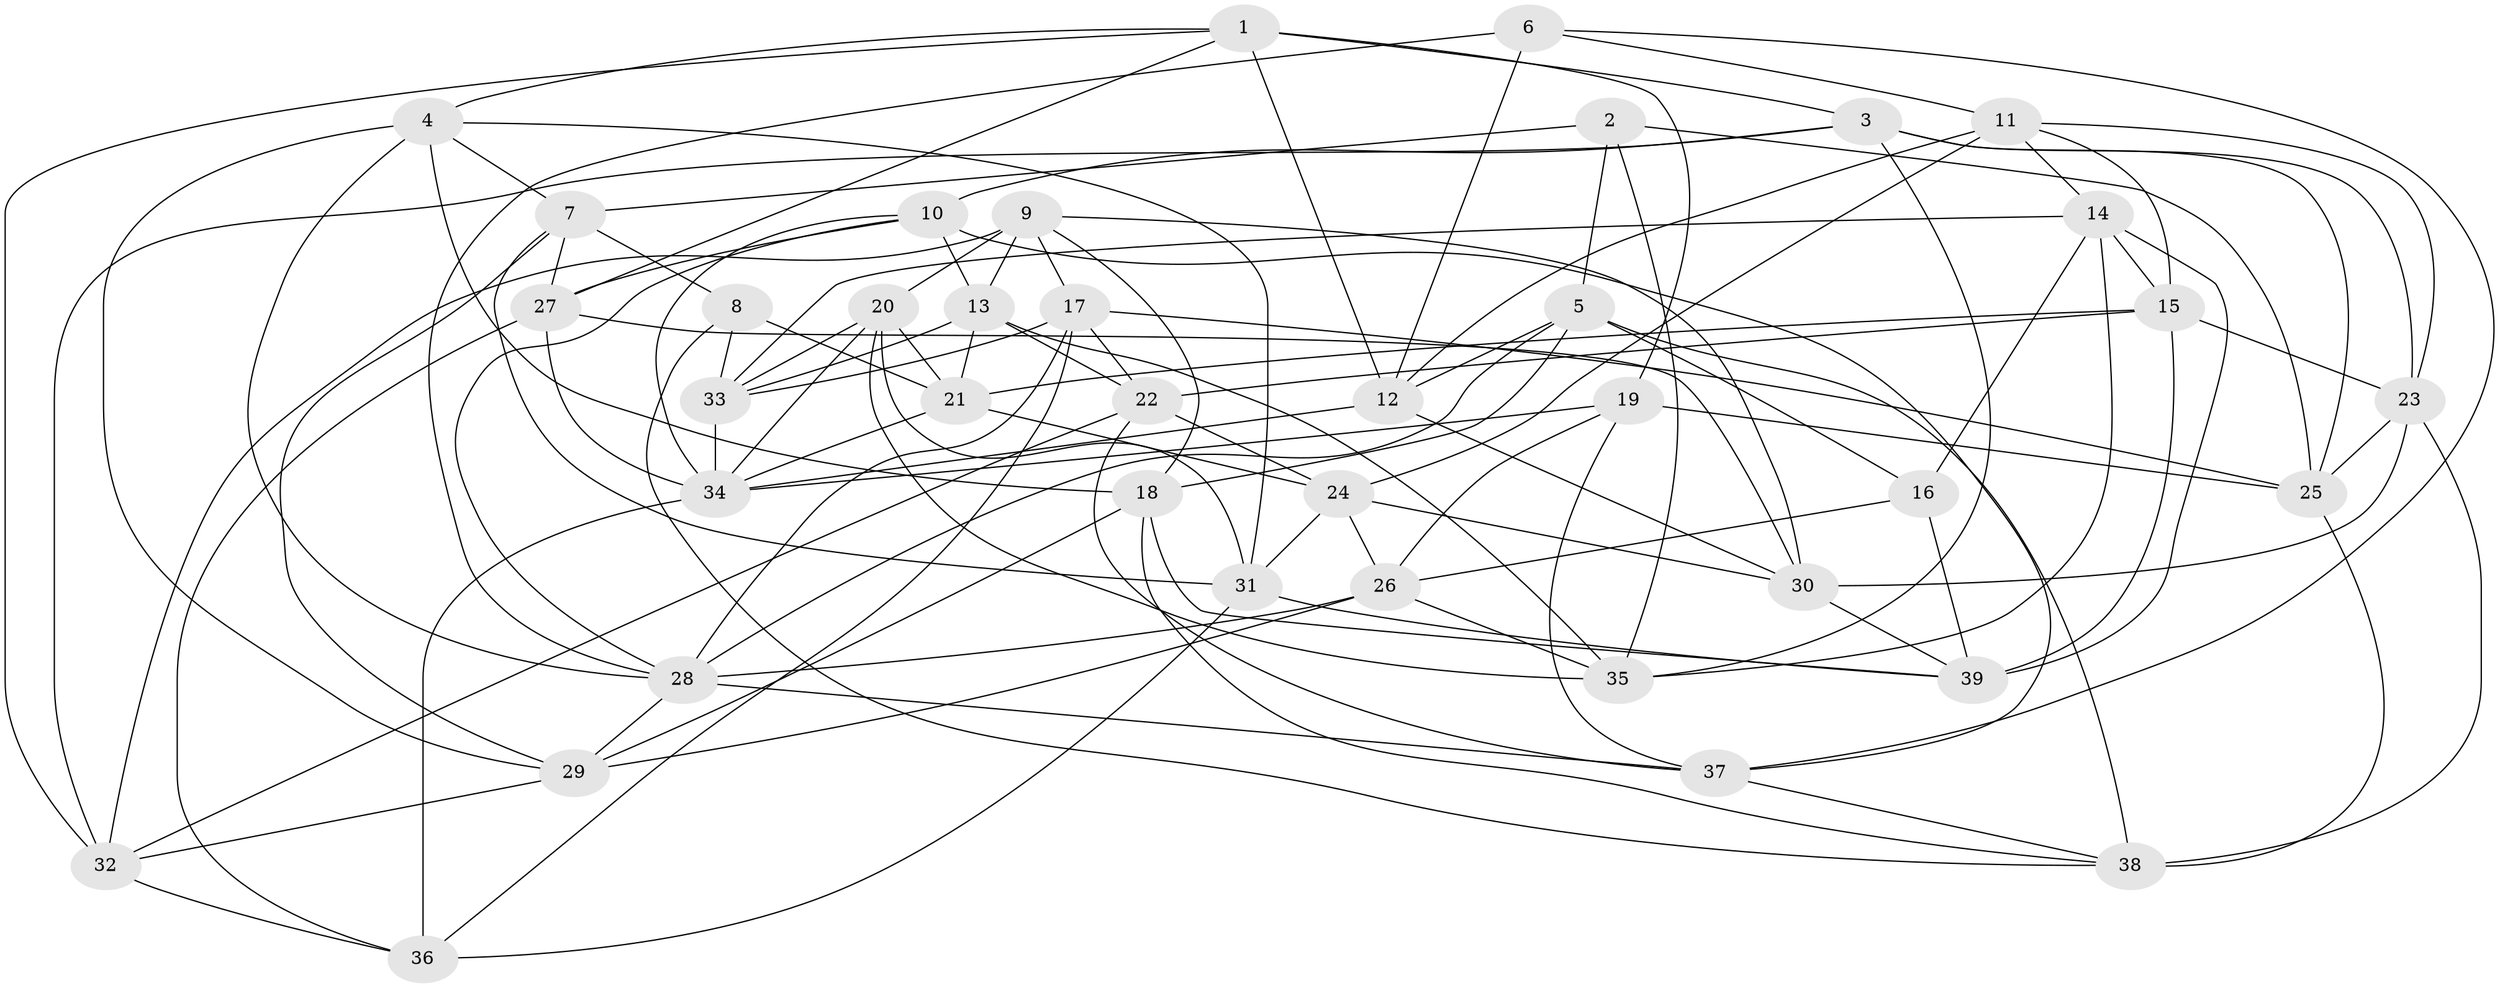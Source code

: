 // original degree distribution, {4: 1.0}
// Generated by graph-tools (version 1.1) at 2025/50/03/09/25 03:50:45]
// undirected, 39 vertices, 114 edges
graph export_dot {
graph [start="1"]
  node [color=gray90,style=filled];
  1;
  2;
  3;
  4;
  5;
  6;
  7;
  8;
  9;
  10;
  11;
  12;
  13;
  14;
  15;
  16;
  17;
  18;
  19;
  20;
  21;
  22;
  23;
  24;
  25;
  26;
  27;
  28;
  29;
  30;
  31;
  32;
  33;
  34;
  35;
  36;
  37;
  38;
  39;
  1 -- 3 [weight=1.0];
  1 -- 4 [weight=1.0];
  1 -- 12 [weight=1.0];
  1 -- 19 [weight=1.0];
  1 -- 27 [weight=1.0];
  1 -- 32 [weight=1.0];
  2 -- 5 [weight=1.0];
  2 -- 7 [weight=1.0];
  2 -- 25 [weight=1.0];
  2 -- 35 [weight=1.0];
  3 -- 10 [weight=1.0];
  3 -- 23 [weight=1.0];
  3 -- 25 [weight=1.0];
  3 -- 32 [weight=1.0];
  3 -- 35 [weight=1.0];
  4 -- 7 [weight=1.0];
  4 -- 18 [weight=1.0];
  4 -- 28 [weight=1.0];
  4 -- 29 [weight=1.0];
  4 -- 31 [weight=1.0];
  5 -- 12 [weight=1.0];
  5 -- 16 [weight=1.0];
  5 -- 18 [weight=1.0];
  5 -- 28 [weight=1.0];
  5 -- 38 [weight=1.0];
  6 -- 11 [weight=1.0];
  6 -- 12 [weight=1.0];
  6 -- 28 [weight=1.0];
  6 -- 37 [weight=1.0];
  7 -- 8 [weight=1.0];
  7 -- 27 [weight=1.0];
  7 -- 29 [weight=1.0];
  7 -- 31 [weight=1.0];
  8 -- 21 [weight=1.0];
  8 -- 33 [weight=1.0];
  8 -- 38 [weight=1.0];
  9 -- 13 [weight=1.0];
  9 -- 17 [weight=1.0];
  9 -- 18 [weight=1.0];
  9 -- 20 [weight=1.0];
  9 -- 30 [weight=1.0];
  9 -- 32 [weight=1.0];
  10 -- 13 [weight=1.0];
  10 -- 27 [weight=1.0];
  10 -- 28 [weight=1.0];
  10 -- 34 [weight=1.0];
  10 -- 37 [weight=1.0];
  11 -- 12 [weight=1.0];
  11 -- 14 [weight=1.0];
  11 -- 15 [weight=1.0];
  11 -- 23 [weight=1.0];
  11 -- 24 [weight=1.0];
  12 -- 30 [weight=1.0];
  12 -- 34 [weight=1.0];
  13 -- 21 [weight=1.0];
  13 -- 22 [weight=1.0];
  13 -- 33 [weight=1.0];
  13 -- 35 [weight=1.0];
  14 -- 15 [weight=1.0];
  14 -- 16 [weight=1.0];
  14 -- 33 [weight=1.0];
  14 -- 35 [weight=1.0];
  14 -- 39 [weight=1.0];
  15 -- 21 [weight=1.0];
  15 -- 22 [weight=1.0];
  15 -- 23 [weight=1.0];
  15 -- 39 [weight=1.0];
  16 -- 26 [weight=1.0];
  16 -- 39 [weight=1.0];
  17 -- 22 [weight=1.0];
  17 -- 25 [weight=1.0];
  17 -- 28 [weight=1.0];
  17 -- 33 [weight=1.0];
  17 -- 36 [weight=1.0];
  18 -- 29 [weight=1.0];
  18 -- 38 [weight=1.0];
  18 -- 39 [weight=1.0];
  19 -- 25 [weight=1.0];
  19 -- 26 [weight=1.0];
  19 -- 34 [weight=2.0];
  19 -- 37 [weight=1.0];
  20 -- 21 [weight=1.0];
  20 -- 31 [weight=1.0];
  20 -- 33 [weight=1.0];
  20 -- 34 [weight=1.0];
  20 -- 35 [weight=1.0];
  21 -- 24 [weight=1.0];
  21 -- 34 [weight=1.0];
  22 -- 24 [weight=1.0];
  22 -- 32 [weight=1.0];
  22 -- 37 [weight=1.0];
  23 -- 25 [weight=1.0];
  23 -- 30 [weight=1.0];
  23 -- 38 [weight=1.0];
  24 -- 26 [weight=1.0];
  24 -- 30 [weight=1.0];
  24 -- 31 [weight=1.0];
  25 -- 38 [weight=1.0];
  26 -- 28 [weight=1.0];
  26 -- 29 [weight=1.0];
  26 -- 35 [weight=1.0];
  27 -- 30 [weight=1.0];
  27 -- 34 [weight=1.0];
  27 -- 36 [weight=1.0];
  28 -- 29 [weight=1.0];
  28 -- 37 [weight=1.0];
  29 -- 32 [weight=1.0];
  30 -- 39 [weight=1.0];
  31 -- 36 [weight=1.0];
  31 -- 39 [weight=1.0];
  32 -- 36 [weight=1.0];
  33 -- 34 [weight=1.0];
  34 -- 36 [weight=2.0];
  37 -- 38 [weight=1.0];
}
